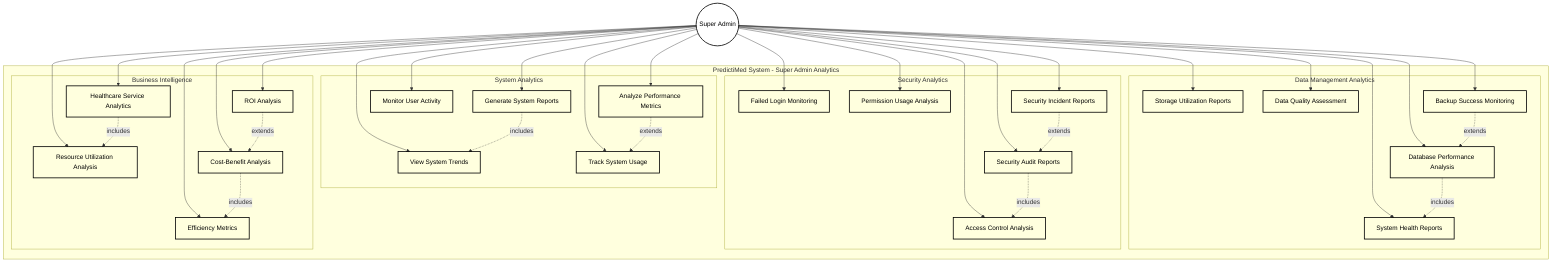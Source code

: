 graph TB
    %% ========================================
    %% SUPER ADMIN ROLE - SYSTEM ANALYTICS USE CASES
    %% ========================================
    
    subgraph "PredictiMed System - Super Admin Analytics"
        subgraph "System Analytics"
            UC1[View System Trends]
            UC2[Generate System Reports]
            UC3[Monitor User Activity]
            UC4[Track System Usage]
            UC5[Analyze Performance Metrics]
        end
        
        subgraph "Data Management Analytics"
            UC6[Database Performance Analysis]
            UC7[Storage Utilization Reports]
            UC8[Data Quality Assessment]
            UC9[Backup Success Monitoring]
            UC10[System Health Reports]
        end
        
        subgraph "Security Analytics"
            UC11[Security Audit Reports]
            UC12[Access Control Analysis]
            UC13[Failed Login Monitoring]
            UC14[Permission Usage Analysis]
            UC15[Security Incident Reports]
        end
        
        subgraph "Business Intelligence"
            UC16[Healthcare Service Analytics]
            UC17[Resource Utilization Analysis]
            UC18[Cost-Benefit Analysis]
            UC19[Efficiency Metrics]
            UC20[ROI Analysis]
        end
    end
    
    %% Actors
    SuperAdmin((Super Admin))
    
    %% Super Admin Relationships
    SuperAdmin --> UC1
    SuperAdmin --> UC2
    SuperAdmin --> UC3
    SuperAdmin --> UC4
    SuperAdmin --> UC5
    SuperAdmin --> UC6
    SuperAdmin --> UC7
    SuperAdmin --> UC8
    SuperAdmin --> UC9
    SuperAdmin --> UC10
    SuperAdmin --> UC11
    SuperAdmin --> UC12
    SuperAdmin --> UC13
    SuperAdmin --> UC14
    SuperAdmin --> UC15
    SuperAdmin --> UC16
    SuperAdmin --> UC17
    SuperAdmin --> UC18
    SuperAdmin --> UC19
    SuperAdmin --> UC20
    
    %% Include Relationships
    UC2 -.->|includes| UC1
    UC6 -.->|includes| UC10
    UC11 -.->|includes| UC12
    UC16 -.->|includes| UC17
    UC18 -.->|includes| UC19
    
    %% Extend Relationships
    UC5 -.->|extends| UC4
    UC9 -.->|extends| UC6
    UC15 -.->|extends| UC11
    UC20 -.->|extends| UC18
    
    classDef actor fill:transparent,stroke:#000,stroke-width:2px,color:#000
    classDef usecase fill:transparent,stroke:#000,stroke-width:2px,color:#000
    
    class SuperAdmin actor
    class UC1,UC2,UC3,UC4,UC5,UC6,UC7,UC8,UC9,UC10,UC11,UC12,UC13,UC14,UC15,UC16,UC17,UC18,UC19,UC20 usecase